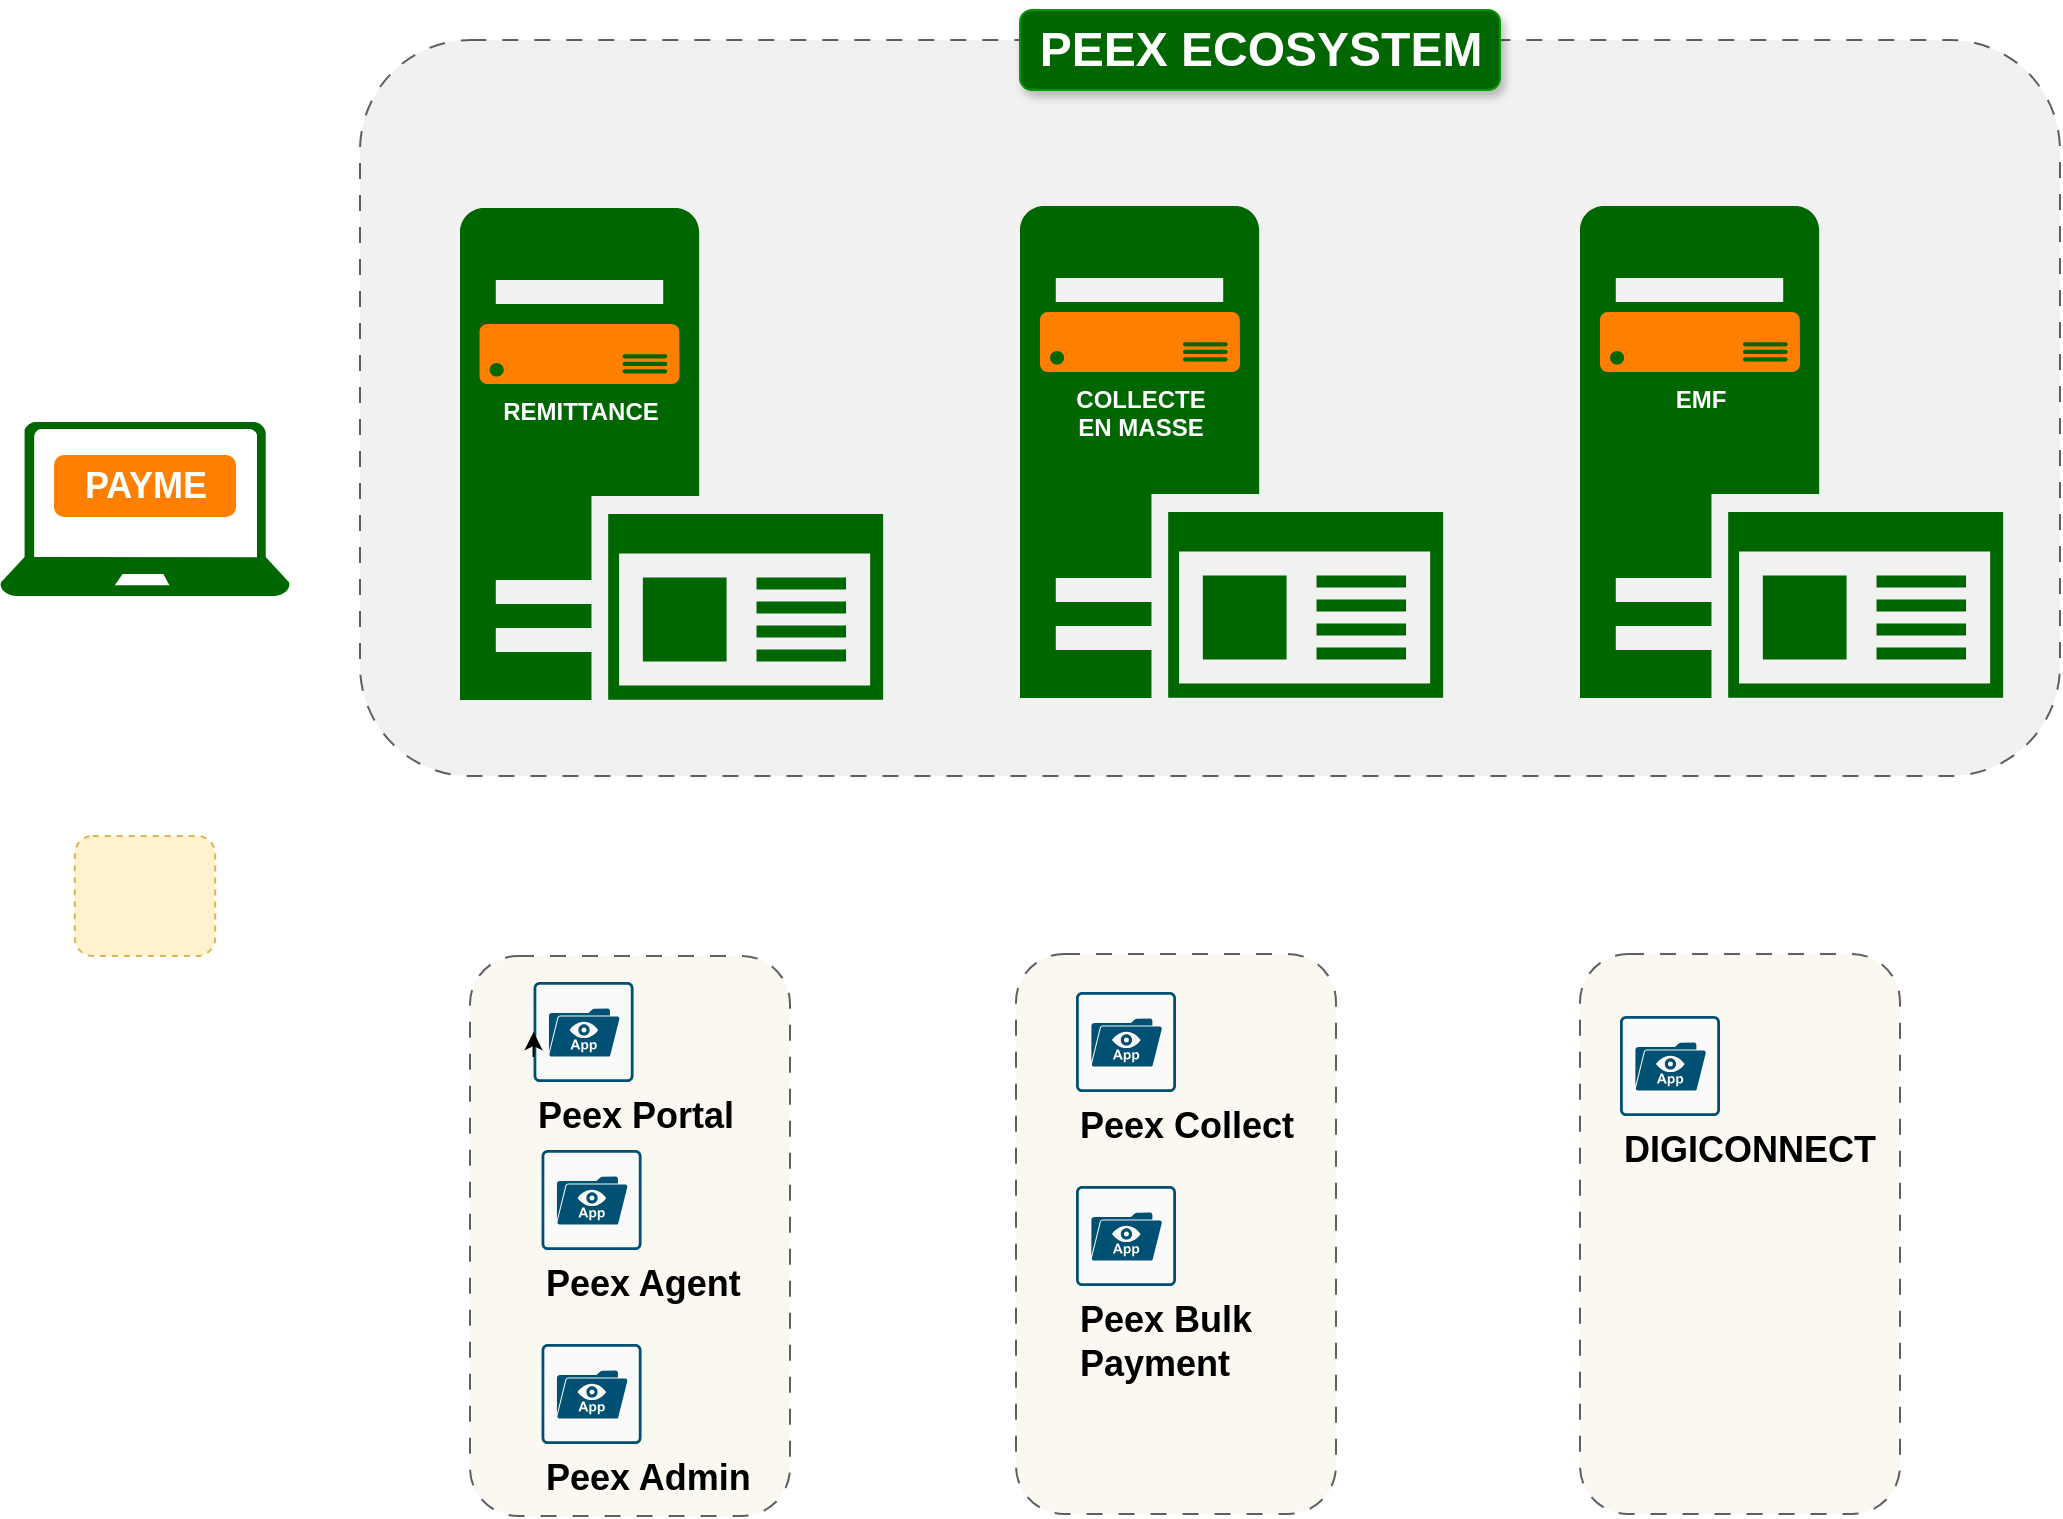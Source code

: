 <mxfile version="24.7.17">
  <diagram name="Page-1" id="SfVXjJMxJvIR2DUhF9N2">
    <mxGraphModel dx="1500" dy="881" grid="1" gridSize="10" guides="1" tooltips="1" connect="1" arrows="1" fold="1" page="1" pageScale="1" pageWidth="1100" pageHeight="850" math="0" shadow="0">
      <root>
        <mxCell id="0" />
        <mxCell id="1" parent="0" />
        <mxCell id="MirSpIWI6XTZy0-F90U4-46" value="" style="rounded=1;whiteSpace=wrap;html=1;fillColor=#f9f7ed;strokeColor=#36393d;dashed=1;dashPattern=8 8;fillStyle=solid;opacity=80;" vertex="1" parent="1">
          <mxGeometry x="800" y="559" width="160" height="280" as="geometry" />
        </mxCell>
        <mxCell id="MirSpIWI6XTZy0-F90U4-45" value="" style="rounded=1;whiteSpace=wrap;html=1;fillColor=#f9f7ed;strokeColor=#36393d;dashed=1;dashPattern=8 8;fillStyle=solid;opacity=80;" vertex="1" parent="1">
          <mxGeometry x="518" y="559" width="160" height="280" as="geometry" />
        </mxCell>
        <mxCell id="MirSpIWI6XTZy0-F90U4-6" value="" style="rounded=1;whiteSpace=wrap;html=1;fillColor=#eeeeee;strokeColor=#36393d;dashed=1;dashPattern=8 8;fillStyle=solid;opacity=80;" vertex="1" parent="1">
          <mxGeometry x="190" y="102" width="850" height="368" as="geometry" />
        </mxCell>
        <mxCell id="MirSpIWI6XTZy0-F90U4-43" value="" style="rounded=1;whiteSpace=wrap;html=1;fillColor=#f9f7ed;strokeColor=#36393d;dashed=1;dashPattern=8 8;fillStyle=solid;opacity=80;" vertex="1" parent="1">
          <mxGeometry x="245" y="560" width="160" height="280" as="geometry" />
        </mxCell>
        <mxCell id="MirSpIWI6XTZy0-F90U4-17" value="" style="rounded=1;whiteSpace=wrap;html=1;fillColor=#fff2cc;strokeColor=#d6b656;dashed=1;" vertex="1" parent="1">
          <mxGeometry x="47.39" y="500" width="70.22" height="60" as="geometry" />
        </mxCell>
        <mxCell id="MirSpIWI6XTZy0-F90U4-19" value="" style="sketch=0;aspect=fixed;pointerEvents=1;shadow=0;dashed=0;html=1;strokeColor=none;labelPosition=center;verticalLabelPosition=bottom;verticalAlign=top;align=center;fillColor=#006600;shape=mxgraph.mscae.enterprise.application_server2" vertex="1" parent="1">
          <mxGeometry x="240.0" y="186" width="211.56" height="246" as="geometry" />
        </mxCell>
        <mxCell id="MirSpIWI6XTZy0-F90U4-23" value="&lt;span style=&quot;text-wrap: wrap;&quot;&gt;&lt;b&gt;&lt;font color=&quot;#ffffff&quot;&gt;REMITTANCE&lt;/font&gt;&lt;/b&gt;&lt;/span&gt;" style="sketch=0;aspect=fixed;pointerEvents=1;shadow=0;dashed=0;html=1;strokeColor=none;labelPosition=center;verticalLabelPosition=bottom;verticalAlign=top;align=center;fillColor=#FF8000;shape=mxgraph.azure.server" vertex="1" parent="1">
          <mxGeometry x="249.78" y="244" width="100" height="30" as="geometry" />
        </mxCell>
        <mxCell id="MirSpIWI6XTZy0-F90U4-26" value="&lt;b&gt;&lt;font color=&quot;#ffffff&quot; style=&quot;font-size: 24px;&quot;&gt;PEEX ECOSYSTEM&lt;/font&gt;&lt;/b&gt;" style="text;html=1;align=center;verticalAlign=middle;resizable=0;points=[];autosize=1;strokeColor=#009900;fillColor=#006600;strokeWidth=1;rounded=1;shadow=1;" vertex="1" parent="1">
          <mxGeometry x="520" y="87" width="240" height="40" as="geometry" />
        </mxCell>
        <mxCell id="MirSpIWI6XTZy0-F90U4-4" value="&lt;h2&gt;&lt;font style=&quot;font-size: 18px;&quot;&gt;PAYME&lt;/font&gt;&lt;/h2&gt;" style="rounded=1;whiteSpace=wrap;html=1;fillColor=#FF8000;fontColor=#ffffff;strokeColor=#FF8000;container=0;" vertex="1" parent="1">
          <mxGeometry x="37.5" y="310" width="90" height="30" as="geometry" />
        </mxCell>
        <mxCell id="MirSpIWI6XTZy0-F90U4-3" value="" style="verticalLabelPosition=bottom;html=1;verticalAlign=top;align=center;strokeColor=none;fillColor=#006600;shape=mxgraph.azure.laptop;pointerEvents=1;container=0;" vertex="1" parent="1">
          <mxGeometry x="10" y="293" width="145" height="87" as="geometry" />
        </mxCell>
        <mxCell id="MirSpIWI6XTZy0-F90U4-27" value="" style="sketch=0;aspect=fixed;pointerEvents=1;shadow=0;dashed=0;html=1;strokeColor=none;labelPosition=center;verticalLabelPosition=bottom;verticalAlign=top;align=center;fillColor=#006600;shape=mxgraph.mscae.enterprise.application_server2" vertex="1" parent="1">
          <mxGeometry x="520" y="185" width="211.56" height="246" as="geometry" />
        </mxCell>
        <mxCell id="MirSpIWI6XTZy0-F90U4-28" value="" style="sketch=0;aspect=fixed;pointerEvents=1;shadow=0;dashed=0;html=1;strokeColor=none;labelPosition=center;verticalLabelPosition=bottom;verticalAlign=top;align=center;fillColor=#006600;shape=mxgraph.mscae.enterprise.application_server2" vertex="1" parent="1">
          <mxGeometry x="800" y="185" width="211.56" height="246" as="geometry" />
        </mxCell>
        <mxCell id="MirSpIWI6XTZy0-F90U4-29" value="&lt;span style=&quot;text-wrap: wrap;&quot;&gt;&lt;b&gt;&lt;font color=&quot;#ffffff&quot;&gt;COLLECTE EN MASSE&lt;/font&gt;&lt;/b&gt;&lt;/span&gt;" style="sketch=0;aspect=fixed;pointerEvents=1;shadow=0;dashed=0;html=1;strokeColor=none;labelPosition=center;verticalLabelPosition=bottom;verticalAlign=top;align=center;fillColor=#FF8000;shape=mxgraph.azure.server" vertex="1" parent="1">
          <mxGeometry x="530" y="238" width="100" height="30" as="geometry" />
        </mxCell>
        <mxCell id="MirSpIWI6XTZy0-F90U4-30" value="&lt;font color=&quot;#ffffff&quot;&gt;&lt;span style=&quot;text-wrap: wrap;&quot;&gt;&lt;b&gt;EMF&lt;/b&gt;&lt;/span&gt;&lt;/font&gt;" style="sketch=0;aspect=fixed;pointerEvents=1;shadow=0;dashed=0;html=1;strokeColor=none;labelPosition=center;verticalLabelPosition=bottom;verticalAlign=top;align=center;fillColor=#FF8000;shape=mxgraph.azure.server" vertex="1" parent="1">
          <mxGeometry x="810" y="238" width="100" height="30" as="geometry" />
        </mxCell>
        <mxCell id="MirSpIWI6XTZy0-F90U4-31" value="&lt;b style=&quot;background-color: initial;&quot;&gt;&lt;font style=&quot;font-size: 18px;&quot;&gt;Peex Agent&lt;/font&gt;&lt;/b&gt;" style="sketch=0;points=[[0.015,0.015,0],[0.985,0.015,0],[0.985,0.985,0],[0.015,0.985,0],[0.25,0,0],[0.5,0,0],[0.75,0,0],[1,0.25,0],[1,0.5,0],[1,0.75,0],[0.75,1,0],[0.5,1,0],[0.25,1,0],[0,0.75,0],[0,0.5,0],[0,0.25,0]];verticalLabelPosition=bottom;html=1;verticalAlign=top;aspect=fixed;align=left;pointerEvents=1;shape=mxgraph.cisco19.rect;prIcon=avc_application_visibility_control;fillColor=#FAFAFA;strokeColor=#005073;" vertex="1" parent="1">
          <mxGeometry x="280.78" y="657" width="50" height="50" as="geometry" />
        </mxCell>
        <mxCell id="MirSpIWI6XTZy0-F90U4-34" value="&lt;b style=&quot;background-color: initial;&quot;&gt;&lt;font style=&quot;font-size: 18px;&quot;&gt;Peex Portal&lt;/font&gt;&lt;/b&gt;" style="sketch=0;points=[[0.015,0.015,0],[0.985,0.015,0],[0.985,0.985,0],[0.015,0.985,0],[0.25,0,0],[0.5,0,0],[0.75,0,0],[1,0.25,0],[1,0.5,0],[1,0.75,0],[0.75,1,0],[0.5,1,0],[0.25,1,0],[0,0.75,0],[0,0.5,0],[0,0.25,0]];verticalLabelPosition=bottom;html=1;verticalAlign=top;aspect=fixed;align=left;pointerEvents=1;shape=mxgraph.cisco19.rect;prIcon=avc_application_visibility_control;fillColor=#FAFAFA;strokeColor=#005073;" vertex="1" parent="1">
          <mxGeometry x="276.78" y="573" width="50" height="50" as="geometry" />
        </mxCell>
        <mxCell id="MirSpIWI6XTZy0-F90U4-35" value="&lt;b style=&quot;background-color: initial;&quot;&gt;&lt;font style=&quot;font-size: 18px;&quot;&gt;Peex Admin&lt;/font&gt;&lt;/b&gt;" style="sketch=0;points=[[0.015,0.015,0],[0.985,0.015,0],[0.985,0.985,0],[0.015,0.985,0],[0.25,0,0],[0.5,0,0],[0.75,0,0],[1,0.25,0],[1,0.5,0],[1,0.75,0],[0.75,1,0],[0.5,1,0],[0.25,1,0],[0,0.75,0],[0,0.5,0],[0,0.25,0]];verticalLabelPosition=bottom;html=1;verticalAlign=top;aspect=fixed;align=left;pointerEvents=1;shape=mxgraph.cisco19.rect;prIcon=avc_application_visibility_control;fillColor=#FAFAFA;strokeColor=#005073;" vertex="1" parent="1">
          <mxGeometry x="280.78" y="754" width="50" height="50" as="geometry" />
        </mxCell>
        <mxCell id="MirSpIWI6XTZy0-F90U4-36" value="&lt;b style=&quot;background-color: initial;&quot;&gt;&lt;font style=&quot;font-size: 18px;&quot;&gt;Peex Bulk&amp;nbsp;&lt;/font&gt;&lt;/b&gt;&lt;div&gt;&lt;b style=&quot;background-color: initial;&quot;&gt;&lt;font style=&quot;font-size: 18px;&quot;&gt;Payment&lt;/font&gt;&lt;/b&gt;&lt;/div&gt;" style="sketch=0;points=[[0.015,0.015,0],[0.985,0.015,0],[0.985,0.985,0],[0.015,0.985,0],[0.25,0,0],[0.5,0,0],[0.75,0,0],[1,0.25,0],[1,0.5,0],[1,0.75,0],[0.75,1,0],[0.5,1,0],[0.25,1,0],[0,0.75,0],[0,0.5,0],[0,0.25,0]];verticalLabelPosition=bottom;html=1;verticalAlign=top;aspect=fixed;align=left;pointerEvents=1;shape=mxgraph.cisco19.rect;prIcon=avc_application_visibility_control;fillColor=#FAFAFA;strokeColor=#005073;" vertex="1" parent="1">
          <mxGeometry x="548" y="675" width="50" height="50" as="geometry" />
        </mxCell>
        <mxCell id="MirSpIWI6XTZy0-F90U4-37" value="&lt;b style=&quot;background-color: initial;&quot;&gt;&lt;font style=&quot;font-size: 18px;&quot;&gt;Peex Collect&lt;/font&gt;&lt;/b&gt;" style="sketch=0;points=[[0.015,0.015,0],[0.985,0.015,0],[0.985,0.985,0],[0.015,0.985,0],[0.25,0,0],[0.5,0,0],[0.75,0,0],[1,0.25,0],[1,0.5,0],[1,0.75,0],[0.75,1,0],[0.5,1,0],[0.25,1,0],[0,0.75,0],[0,0.5,0],[0,0.25,0]];verticalLabelPosition=bottom;html=1;verticalAlign=top;aspect=fixed;align=left;pointerEvents=1;shape=mxgraph.cisco19.rect;prIcon=avc_application_visibility_control;fillColor=#FAFAFA;strokeColor=#005073;" vertex="1" parent="1">
          <mxGeometry x="548" y="578" width="50" height="50" as="geometry" />
        </mxCell>
        <mxCell id="MirSpIWI6XTZy0-F90U4-38" value="&lt;b style=&quot;background-color: initial;&quot;&gt;&lt;font style=&quot;font-size: 18px;&quot;&gt;DIGICONNECT&lt;/font&gt;&lt;/b&gt;" style="sketch=0;points=[[0.015,0.015,0],[0.985,0.015,0],[0.985,0.985,0],[0.015,0.985,0],[0.25,0,0],[0.5,0,0],[0.75,0,0],[1,0.25,0],[1,0.5,0],[1,0.75,0],[0.75,1,0],[0.5,1,0],[0.25,1,0],[0,0.75,0],[0,0.5,0],[0,0.25,0]];verticalLabelPosition=bottom;html=1;verticalAlign=top;aspect=fixed;align=left;pointerEvents=1;shape=mxgraph.cisco19.rect;prIcon=avc_application_visibility_control;fillColor=#FAFAFA;strokeColor=#005073;" vertex="1" parent="1">
          <mxGeometry x="820" y="590" width="50" height="50" as="geometry" />
        </mxCell>
        <mxCell id="MirSpIWI6XTZy0-F90U4-41" style="edgeStyle=orthogonalEdgeStyle;rounded=0;orthogonalLoop=1;jettySize=auto;html=1;exitX=0;exitY=0.75;exitDx=0;exitDy=0;exitPerimeter=0;entryX=0;entryY=0.5;entryDx=0;entryDy=0;entryPerimeter=0;" edge="1" parent="1" source="MirSpIWI6XTZy0-F90U4-34" target="MirSpIWI6XTZy0-F90U4-34">
          <mxGeometry relative="1" as="geometry" />
        </mxCell>
      </root>
    </mxGraphModel>
  </diagram>
</mxfile>
